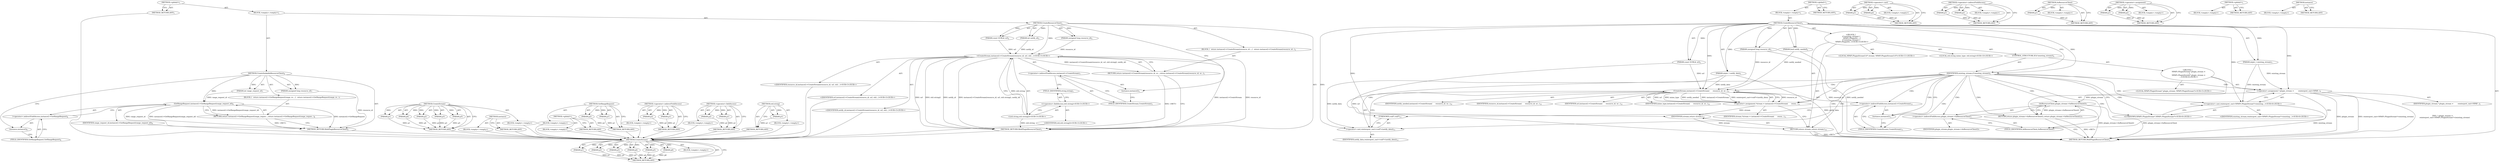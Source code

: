digraph "&lt;operator&gt;.fieldAccess" {
vulnerable_96 [label=<(METHOD,CreateStream)>];
vulnerable_97 [label=<(PARAM,p1)>];
vulnerable_98 [label=<(PARAM,p2)>];
vulnerable_99 [label=<(PARAM,p3)>];
vulnerable_100 [label=<(PARAM,p4)>];
vulnerable_101 [label=<(PARAM,p5)>];
vulnerable_102 [label=<(PARAM,p6)>];
vulnerable_103 [label=<(BLOCK,&lt;empty&gt;,&lt;empty&gt;)>];
vulnerable_104 [label=<(METHOD_RETURN,ANY)>];
vulnerable_6 [label=<(METHOD,&lt;global&gt;)<SUB>1</SUB>>];
vulnerable_7 [label=<(BLOCK,&lt;empty&gt;,&lt;empty&gt;)<SUB>1</SUB>>];
vulnerable_8 [label=<(METHOD,CreateResourceClient)<SUB>1</SUB>>];
vulnerable_9 [label=<(PARAM,unsigned long resource_id)<SUB>2</SUB>>];
vulnerable_10 [label=<(PARAM,const GURL&amp; url)<SUB>2</SUB>>];
vulnerable_11 [label=<(PARAM,bool notify_needed)<SUB>2</SUB>>];
vulnerable_12 [label=<(PARAM,intptr_t notify_data)<SUB>3</SUB>>];
vulnerable_13 [label=<(PARAM,intptr_t existing_stream)<SUB>3</SUB>>];
vulnerable_14 [label="<(BLOCK,{
  if (existing_stream) {
    NPAPI::PluginStr...,{
  if (existing_stream) {
    NPAPI::PluginStr...)<SUB>3</SUB>>"];
vulnerable_15 [label=<(CONTROL_STRUCTURE,IF,if (existing_stream))<SUB>4</SUB>>];
vulnerable_16 [label=<(IDENTIFIER,existing_stream,if (existing_stream))<SUB>4</SUB>>];
vulnerable_17 [label="<(BLOCK,{
    NPAPI::PluginStream* plugin_stream =
    ...,{
    NPAPI::PluginStream* plugin_stream =
    ...)<SUB>4</SUB>>"];
vulnerable_18 [label="<(LOCAL,NPAPI.PluginStream* plugin_stream: NPAPI.PluginStream*)<SUB>5</SUB>>"];
vulnerable_19 [label=<(&lt;operator&gt;.assignment,* plugin_stream =
        reinterpret_cast&lt;NPAP...)<SUB>5</SUB>>];
vulnerable_20 [label=<(IDENTIFIER,plugin_stream,* plugin_stream =
        reinterpret_cast&lt;NPAP...)<SUB>5</SUB>>];
vulnerable_21 [label="<(&lt;operator&gt;.cast,reinterpret_cast&lt;NPAPI::PluginStream*&gt;(existing...)<SUB>6</SUB>>"];
vulnerable_22 [label="<(UNKNOWN,NPAPI::PluginStream*,NPAPI::PluginStream*)<SUB>6</SUB>>"];
vulnerable_23 [label="<(IDENTIFIER,existing_stream,reinterpret_cast&lt;NPAPI::PluginStream*&gt;(existing...)<SUB>6</SUB>>"];
vulnerable_24 [label=<(RETURN,return plugin_stream-&gt;AsResourceClient();,return plugin_stream-&gt;AsResourceClient();)<SUB>7</SUB>>];
vulnerable_25 [label=<(AsResourceClient,plugin_stream-&gt;AsResourceClient())<SUB>7</SUB>>];
vulnerable_26 [label=<(&lt;operator&gt;.indirectFieldAccess,plugin_stream-&gt;AsResourceClient)<SUB>7</SUB>>];
vulnerable_27 [label=<(IDENTIFIER,plugin_stream,plugin_stream-&gt;AsResourceClient())<SUB>7</SUB>>];
vulnerable_28 [label=<(FIELD_IDENTIFIER,AsResourceClient,AsResourceClient)<SUB>7</SUB>>];
vulnerable_29 [label="<(LOCAL,std.string mime_type: std.string)<SUB>10</SUB>>"];
vulnerable_30 [label="<(LOCAL,NPAPI.PluginStreamUrl* stream: NPAPI.PluginStreamUrl*)<SUB>11</SUB>>"];
vulnerable_31 [label=<(&lt;operator&gt;.assignment,*stream = instance()-&gt;CreateStream(
      resou...)<SUB>11</SUB>>];
vulnerable_32 [label=<(IDENTIFIER,stream,*stream = instance()-&gt;CreateStream(
      resou...)<SUB>11</SUB>>];
vulnerable_33 [label=<(CreateStream,instance()-&gt;CreateStream(
      resource_id, ur...)<SUB>11</SUB>>];
vulnerable_34 [label=<(&lt;operator&gt;.indirectFieldAccess,instance()-&gt;CreateStream)<SUB>11</SUB>>];
vulnerable_35 [label=<(instance,instance())<SUB>11</SUB>>];
vulnerable_36 [label=<(FIELD_IDENTIFIER,CreateStream,CreateStream)<SUB>11</SUB>>];
vulnerable_37 [label=<(IDENTIFIER,resource_id,instance()-&gt;CreateStream(
      resource_id, ur...)<SUB>12</SUB>>];
vulnerable_38 [label=<(IDENTIFIER,url,instance()-&gt;CreateStream(
      resource_id, ur...)<SUB>12</SUB>>];
vulnerable_39 [label=<(IDENTIFIER,mime_type,instance()-&gt;CreateStream(
      resource_id, ur...)<SUB>12</SUB>>];
vulnerable_40 [label=<(IDENTIFIER,notify_needed,instance()-&gt;CreateStream(
      resource_id, ur...)<SUB>12</SUB>>];
vulnerable_41 [label=<(&lt;operator&gt;.cast,reinterpret_cast&lt;void*&gt;(notify_data))<SUB>13</SUB>>];
vulnerable_42 [label=<(UNKNOWN,void*,void*)<SUB>13</SUB>>];
vulnerable_43 [label=<(IDENTIFIER,notify_data,reinterpret_cast&lt;void*&gt;(notify_data))<SUB>13</SUB>>];
vulnerable_44 [label=<(RETURN,return stream;,return stream;)<SUB>14</SUB>>];
vulnerable_45 [label=<(IDENTIFIER,stream,return stream;)<SUB>14</SUB>>];
vulnerable_46 [label=<(METHOD_RETURN,WebPluginResourceClient)<SUB>1</SUB>>];
vulnerable_48 [label=<(METHOD_RETURN,ANY)<SUB>1</SUB>>];
vulnerable_82 [label=<(METHOD,&lt;operator&gt;.cast)>];
vulnerable_83 [label=<(PARAM,p1)>];
vulnerable_84 [label=<(PARAM,p2)>];
vulnerable_85 [label=<(BLOCK,&lt;empty&gt;,&lt;empty&gt;)>];
vulnerable_86 [label=<(METHOD_RETURN,ANY)>];
vulnerable_91 [label=<(METHOD,&lt;operator&gt;.indirectFieldAccess)>];
vulnerable_92 [label=<(PARAM,p1)>];
vulnerable_93 [label=<(PARAM,p2)>];
vulnerable_94 [label=<(BLOCK,&lt;empty&gt;,&lt;empty&gt;)>];
vulnerable_95 [label=<(METHOD_RETURN,ANY)>];
vulnerable_87 [label=<(METHOD,AsResourceClient)>];
vulnerable_88 [label=<(PARAM,p1)>];
vulnerable_89 [label=<(BLOCK,&lt;empty&gt;,&lt;empty&gt;)>];
vulnerable_90 [label=<(METHOD_RETURN,ANY)>];
vulnerable_77 [label=<(METHOD,&lt;operator&gt;.assignment)>];
vulnerable_78 [label=<(PARAM,p1)>];
vulnerable_79 [label=<(PARAM,p2)>];
vulnerable_80 [label=<(BLOCK,&lt;empty&gt;,&lt;empty&gt;)>];
vulnerable_81 [label=<(METHOD_RETURN,ANY)>];
vulnerable_71 [label=<(METHOD,&lt;global&gt;)<SUB>1</SUB>>];
vulnerable_72 [label=<(BLOCK,&lt;empty&gt;,&lt;empty&gt;)>];
vulnerable_73 [label=<(METHOD_RETURN,ANY)>];
vulnerable_105 [label=<(METHOD,instance)>];
vulnerable_106 [label=<(BLOCK,&lt;empty&gt;,&lt;empty&gt;)>];
vulnerable_107 [label=<(METHOD_RETURN,ANY)>];
fixed_76 [label=<(METHOD,std.string)>];
fixed_77 [label=<(PARAM,p1)>];
fixed_78 [label=<(BLOCK,&lt;empty&gt;,&lt;empty&gt;)>];
fixed_79 [label=<(METHOD_RETURN,ANY)>];
fixed_6 [label=<(METHOD,&lt;global&gt;)<SUB>1</SUB>>];
fixed_7 [label=<(BLOCK,&lt;empty&gt;,&lt;empty&gt;)<SUB>1</SUB>>];
fixed_8 [label=<(METHOD,CreateResourceClient)<SUB>1</SUB>>];
fixed_9 [label=<(PARAM,unsigned long resource_id)<SUB>2</SUB>>];
fixed_10 [label=<(PARAM,const GURL&amp; url)<SUB>2</SUB>>];
fixed_11 [label=<(PARAM,int notify_id)<SUB>2</SUB>>];
fixed_12 [label=<(BLOCK,{
  return instance()-&gt;CreateStream(resource_id...,{
  return instance()-&gt;CreateStream(resource_id...)<SUB>2</SUB>>];
fixed_13 [label=<(RETURN,return instance()-&gt;CreateStream(resource_id, ur...,return instance()-&gt;CreateStream(resource_id, ur...)<SUB>3</SUB>>];
fixed_14 [label="<(CreateStream,instance()-&gt;CreateStream(resource_id, url, std:...)<SUB>3</SUB>>"];
fixed_15 [label=<(&lt;operator&gt;.indirectFieldAccess,instance()-&gt;CreateStream)<SUB>3</SUB>>];
fixed_16 [label=<(instance,instance())<SUB>3</SUB>>];
fixed_17 [label=<(FIELD_IDENTIFIER,CreateStream,CreateStream)<SUB>3</SUB>>];
fixed_18 [label="<(IDENTIFIER,resource_id,instance()-&gt;CreateStream(resource_id, url, std:...)<SUB>3</SUB>>"];
fixed_19 [label="<(IDENTIFIER,url,instance()-&gt;CreateStream(resource_id, url, std:...)<SUB>3</SUB>>"];
fixed_20 [label="<(std.string,std::string())<SUB>3</SUB>>"];
fixed_21 [label="<(&lt;operator&gt;.fieldAccess,std::string)<SUB>3</SUB>>"];
fixed_22 [label="<(IDENTIFIER,std,std::string())<SUB>3</SUB>>"];
fixed_23 [label=<(FIELD_IDENTIFIER,string,string)<SUB>3</SUB>>];
fixed_24 [label="<(IDENTIFIER,notify_id,instance()-&gt;CreateStream(resource_id, url, std:...)<SUB>3</SUB>>"];
fixed_25 [label=<(METHOD_RETURN,WebPluginResourceClient)<SUB>1</SUB>>];
fixed_27 [label=<(METHOD,CreateSeekableResourceClient)<SUB>6</SUB>>];
fixed_28 [label=<(PARAM,unsigned long resource_id)<SUB>7</SUB>>];
fixed_29 [label=<(PARAM,int range_request_id)<SUB>7</SUB>>];
fixed_30 [label=<(BLOCK,{
  return instance()-&gt;GetRangeRequest(range_re...,{
  return instance()-&gt;GetRangeRequest(range_re...)<SUB>7</SUB>>];
fixed_31 [label=<(RETURN,return instance()-&gt;GetRangeRequest(range_reques...,return instance()-&gt;GetRangeRequest(range_reques...)<SUB>8</SUB>>];
fixed_32 [label=<(GetRangeRequest,instance()-&gt;GetRangeRequest(range_request_id))<SUB>8</SUB>>];
fixed_33 [label=<(&lt;operator&gt;.indirectFieldAccess,instance()-&gt;GetRangeRequest)<SUB>8</SUB>>];
fixed_34 [label=<(instance,instance())<SUB>8</SUB>>];
fixed_35 [label=<(FIELD_IDENTIFIER,GetRangeRequest,GetRangeRequest)<SUB>8</SUB>>];
fixed_36 [label=<(IDENTIFIER,range_request_id,instance()-&gt;GetRangeRequest(range_request_id))<SUB>8</SUB>>];
fixed_37 [label=<(METHOD_RETURN,WebPluginResourceClient)<SUB>6</SUB>>];
fixed_39 [label=<(METHOD_RETURN,ANY)<SUB>1</SUB>>];
fixed_60 [label=<(METHOD,CreateStream)>];
fixed_61 [label=<(PARAM,p1)>];
fixed_62 [label=<(PARAM,p2)>];
fixed_63 [label=<(PARAM,p3)>];
fixed_64 [label=<(PARAM,p4)>];
fixed_65 [label=<(PARAM,p5)>];
fixed_66 [label=<(BLOCK,&lt;empty&gt;,&lt;empty&gt;)>];
fixed_67 [label=<(METHOD_RETURN,ANY)>];
fixed_85 [label=<(METHOD,GetRangeRequest)>];
fixed_86 [label=<(PARAM,p1)>];
fixed_87 [label=<(PARAM,p2)>];
fixed_88 [label=<(BLOCK,&lt;empty&gt;,&lt;empty&gt;)>];
fixed_89 [label=<(METHOD_RETURN,ANY)>];
fixed_73 [label=<(METHOD,instance)>];
fixed_74 [label=<(BLOCK,&lt;empty&gt;,&lt;empty&gt;)>];
fixed_75 [label=<(METHOD_RETURN,ANY)>];
fixed_68 [label=<(METHOD,&lt;operator&gt;.indirectFieldAccess)>];
fixed_69 [label=<(PARAM,p1)>];
fixed_70 [label=<(PARAM,p2)>];
fixed_71 [label=<(BLOCK,&lt;empty&gt;,&lt;empty&gt;)>];
fixed_72 [label=<(METHOD_RETURN,ANY)>];
fixed_54 [label=<(METHOD,&lt;global&gt;)<SUB>1</SUB>>];
fixed_55 [label=<(BLOCK,&lt;empty&gt;,&lt;empty&gt;)>];
fixed_56 [label=<(METHOD_RETURN,ANY)>];
fixed_80 [label=<(METHOD,&lt;operator&gt;.fieldAccess)>];
fixed_81 [label=<(PARAM,p1)>];
fixed_82 [label=<(PARAM,p2)>];
fixed_83 [label=<(BLOCK,&lt;empty&gt;,&lt;empty&gt;)>];
fixed_84 [label=<(METHOD_RETURN,ANY)>];
vulnerable_96 -> vulnerable_97  [key=0, label="AST: "];
vulnerable_96 -> vulnerable_97  [key=1, label="DDG: "];
vulnerable_96 -> vulnerable_103  [key=0, label="AST: "];
vulnerable_96 -> vulnerable_98  [key=0, label="AST: "];
vulnerable_96 -> vulnerable_98  [key=1, label="DDG: "];
vulnerable_96 -> vulnerable_104  [key=0, label="AST: "];
vulnerable_96 -> vulnerable_104  [key=1, label="CFG: "];
vulnerable_96 -> vulnerable_99  [key=0, label="AST: "];
vulnerable_96 -> vulnerable_99  [key=1, label="DDG: "];
vulnerable_96 -> vulnerable_100  [key=0, label="AST: "];
vulnerable_96 -> vulnerable_100  [key=1, label="DDG: "];
vulnerable_96 -> vulnerable_101  [key=0, label="AST: "];
vulnerable_96 -> vulnerable_101  [key=1, label="DDG: "];
vulnerable_96 -> vulnerable_102  [key=0, label="AST: "];
vulnerable_96 -> vulnerable_102  [key=1, label="DDG: "];
vulnerable_97 -> vulnerable_104  [key=0, label="DDG: p1"];
vulnerable_98 -> vulnerable_104  [key=0, label="DDG: p2"];
vulnerable_99 -> vulnerable_104  [key=0, label="DDG: p3"];
vulnerable_100 -> vulnerable_104  [key=0, label="DDG: p4"];
vulnerable_101 -> vulnerable_104  [key=0, label="DDG: p5"];
vulnerable_102 -> vulnerable_104  [key=0, label="DDG: p6"];
vulnerable_6 -> vulnerable_7  [key=0, label="AST: "];
vulnerable_6 -> vulnerable_48  [key=0, label="AST: "];
vulnerable_6 -> vulnerable_48  [key=1, label="CFG: "];
vulnerable_7 -> vulnerable_8  [key=0, label="AST: "];
vulnerable_8 -> vulnerable_9  [key=0, label="AST: "];
vulnerable_8 -> vulnerable_9  [key=1, label="DDG: "];
vulnerable_8 -> vulnerable_10  [key=0, label="AST: "];
vulnerable_8 -> vulnerable_10  [key=1, label="DDG: "];
vulnerable_8 -> vulnerable_11  [key=0, label="AST: "];
vulnerable_8 -> vulnerable_11  [key=1, label="DDG: "];
vulnerable_8 -> vulnerable_12  [key=0, label="AST: "];
vulnerable_8 -> vulnerable_12  [key=1, label="DDG: "];
vulnerable_8 -> vulnerable_13  [key=0, label="AST: "];
vulnerable_8 -> vulnerable_13  [key=1, label="DDG: "];
vulnerable_8 -> vulnerable_14  [key=0, label="AST: "];
vulnerable_8 -> vulnerable_46  [key=0, label="AST: "];
vulnerable_8 -> vulnerable_16  [key=0, label="CFG: "];
vulnerable_8 -> vulnerable_16  [key=1, label="DDG: "];
vulnerable_8 -> vulnerable_45  [key=0, label="DDG: "];
vulnerable_8 -> vulnerable_19  [key=0, label="DDG: "];
vulnerable_8 -> vulnerable_33  [key=0, label="DDG: "];
vulnerable_8 -> vulnerable_41  [key=0, label="DDG: "];
vulnerable_8 -> vulnerable_21  [key=0, label="DDG: "];
vulnerable_9 -> vulnerable_46  [key=0, label="DDG: resource_id"];
vulnerable_9 -> vulnerable_33  [key=0, label="DDG: resource_id"];
vulnerable_10 -> vulnerable_46  [key=0, label="DDG: url"];
vulnerable_10 -> vulnerable_33  [key=0, label="DDG: url"];
vulnerable_11 -> vulnerable_46  [key=0, label="DDG: notify_needed"];
vulnerable_11 -> vulnerable_33  [key=0, label="DDG: notify_needed"];
vulnerable_12 -> vulnerable_46  [key=0, label="DDG: notify_data"];
vulnerable_12 -> vulnerable_33  [key=0, label="DDG: notify_data"];
vulnerable_12 -> vulnerable_41  [key=0, label="DDG: notify_data"];
vulnerable_13 -> vulnerable_19  [key=0, label="DDG: existing_stream"];
vulnerable_13 -> vulnerable_21  [key=0, label="DDG: existing_stream"];
vulnerable_14 -> vulnerable_15  [key=0, label="AST: "];
vulnerable_14 -> vulnerable_29  [key=0, label="AST: "];
vulnerable_14 -> vulnerable_30  [key=0, label="AST: "];
vulnerable_14 -> vulnerable_31  [key=0, label="AST: "];
vulnerable_14 -> vulnerable_44  [key=0, label="AST: "];
vulnerable_15 -> vulnerable_16  [key=0, label="AST: "];
vulnerable_15 -> vulnerable_17  [key=0, label="AST: "];
vulnerable_16 -> vulnerable_22  [key=0, label="CFG: "];
vulnerable_16 -> vulnerable_22  [key=1, label="CDG: "];
vulnerable_16 -> vulnerable_35  [key=0, label="CFG: "];
vulnerable_16 -> vulnerable_35  [key=1, label="CDG: "];
vulnerable_16 -> vulnerable_24  [key=0, label="CDG: "];
vulnerable_16 -> vulnerable_34  [key=0, label="CDG: "];
vulnerable_16 -> vulnerable_21  [key=0, label="CDG: "];
vulnerable_16 -> vulnerable_33  [key=0, label="CDG: "];
vulnerable_16 -> vulnerable_26  [key=0, label="CDG: "];
vulnerable_16 -> vulnerable_42  [key=0, label="CDG: "];
vulnerable_16 -> vulnerable_19  [key=0, label="CDG: "];
vulnerable_16 -> vulnerable_28  [key=0, label="CDG: "];
vulnerable_16 -> vulnerable_36  [key=0, label="CDG: "];
vulnerable_16 -> vulnerable_25  [key=0, label="CDG: "];
vulnerable_16 -> vulnerable_41  [key=0, label="CDG: "];
vulnerable_16 -> vulnerable_44  [key=0, label="CDG: "];
vulnerable_16 -> vulnerable_31  [key=0, label="CDG: "];
vulnerable_17 -> vulnerable_18  [key=0, label="AST: "];
vulnerable_17 -> vulnerable_19  [key=0, label="AST: "];
vulnerable_17 -> vulnerable_24  [key=0, label="AST: "];
vulnerable_19 -> vulnerable_20  [key=0, label="AST: "];
vulnerable_19 -> vulnerable_21  [key=0, label="AST: "];
vulnerable_19 -> vulnerable_28  [key=0, label="CFG: "];
vulnerable_19 -> vulnerable_46  [key=0, label="DDG: plugin_stream"];
vulnerable_19 -> vulnerable_46  [key=1, label="DDG: reinterpret_cast&lt;NPAPI::PluginStream*&gt;(existing_stream)"];
vulnerable_19 -> vulnerable_46  [key=2, label="DDG: * plugin_stream =
        reinterpret_cast&lt;NPAPI::PluginStream*&gt;(existing_stream)"];
vulnerable_19 -> vulnerable_25  [key=0, label="DDG: plugin_stream"];
vulnerable_21 -> vulnerable_22  [key=0, label="AST: "];
vulnerable_21 -> vulnerable_23  [key=0, label="AST: "];
vulnerable_21 -> vulnerable_19  [key=0, label="CFG: "];
vulnerable_21 -> vulnerable_46  [key=0, label="DDG: existing_stream"];
vulnerable_22 -> vulnerable_21  [key=0, label="CFG: "];
vulnerable_24 -> vulnerable_25  [key=0, label="AST: "];
vulnerable_24 -> vulnerable_46  [key=0, label="CFG: "];
vulnerable_24 -> vulnerable_46  [key=1, label="DDG: &lt;RET&gt;"];
vulnerable_25 -> vulnerable_26  [key=0, label="AST: "];
vulnerable_25 -> vulnerable_24  [key=0, label="CFG: "];
vulnerable_25 -> vulnerable_24  [key=1, label="DDG: plugin_stream-&gt;AsResourceClient()"];
vulnerable_25 -> vulnerable_46  [key=0, label="DDG: plugin_stream-&gt;AsResourceClient"];
vulnerable_25 -> vulnerable_46  [key=1, label="DDG: plugin_stream-&gt;AsResourceClient()"];
vulnerable_26 -> vulnerable_27  [key=0, label="AST: "];
vulnerable_26 -> vulnerable_28  [key=0, label="AST: "];
vulnerable_26 -> vulnerable_25  [key=0, label="CFG: "];
vulnerable_28 -> vulnerable_26  [key=0, label="CFG: "];
vulnerable_31 -> vulnerable_32  [key=0, label="AST: "];
vulnerable_31 -> vulnerable_33  [key=0, label="AST: "];
vulnerable_31 -> vulnerable_44  [key=0, label="CFG: "];
vulnerable_31 -> vulnerable_45  [key=0, label="DDG: stream"];
vulnerable_33 -> vulnerable_34  [key=0, label="AST: "];
vulnerable_33 -> vulnerable_37  [key=0, label="AST: "];
vulnerable_33 -> vulnerable_38  [key=0, label="AST: "];
vulnerable_33 -> vulnerable_39  [key=0, label="AST: "];
vulnerable_33 -> vulnerable_40  [key=0, label="AST: "];
vulnerable_33 -> vulnerable_41  [key=0, label="AST: "];
vulnerable_33 -> vulnerable_31  [key=0, label="CFG: "];
vulnerable_33 -> vulnerable_31  [key=1, label="DDG: resource_id"];
vulnerable_33 -> vulnerable_31  [key=2, label="DDG: url"];
vulnerable_33 -> vulnerable_31  [key=3, label="DDG: mime_type"];
vulnerable_33 -> vulnerable_31  [key=4, label="DDG: notify_needed"];
vulnerable_33 -> vulnerable_31  [key=5, label="DDG: instance()-&gt;CreateStream"];
vulnerable_33 -> vulnerable_31  [key=6, label="DDG: reinterpret_cast&lt;void*&gt;(notify_data)"];
vulnerable_34 -> vulnerable_35  [key=0, label="AST: "];
vulnerable_34 -> vulnerable_36  [key=0, label="AST: "];
vulnerable_34 -> vulnerable_42  [key=0, label="CFG: "];
vulnerable_35 -> vulnerable_36  [key=0, label="CFG: "];
vulnerable_36 -> vulnerable_34  [key=0, label="CFG: "];
vulnerable_41 -> vulnerable_42  [key=0, label="AST: "];
vulnerable_41 -> vulnerable_43  [key=0, label="AST: "];
vulnerable_41 -> vulnerable_33  [key=0, label="CFG: "];
vulnerable_42 -> vulnerable_41  [key=0, label="CFG: "];
vulnerable_44 -> vulnerable_45  [key=0, label="AST: "];
vulnerable_44 -> vulnerable_46  [key=0, label="CFG: "];
vulnerable_44 -> vulnerable_46  [key=1, label="DDG: &lt;RET&gt;"];
vulnerable_45 -> vulnerable_44  [key=0, label="DDG: stream"];
vulnerable_82 -> vulnerable_83  [key=0, label="AST: "];
vulnerable_82 -> vulnerable_83  [key=1, label="DDG: "];
vulnerable_82 -> vulnerable_85  [key=0, label="AST: "];
vulnerable_82 -> vulnerable_84  [key=0, label="AST: "];
vulnerable_82 -> vulnerable_84  [key=1, label="DDG: "];
vulnerable_82 -> vulnerable_86  [key=0, label="AST: "];
vulnerable_82 -> vulnerable_86  [key=1, label="CFG: "];
vulnerable_83 -> vulnerable_86  [key=0, label="DDG: p1"];
vulnerable_84 -> vulnerable_86  [key=0, label="DDG: p2"];
vulnerable_91 -> vulnerable_92  [key=0, label="AST: "];
vulnerable_91 -> vulnerable_92  [key=1, label="DDG: "];
vulnerable_91 -> vulnerable_94  [key=0, label="AST: "];
vulnerable_91 -> vulnerable_93  [key=0, label="AST: "];
vulnerable_91 -> vulnerable_93  [key=1, label="DDG: "];
vulnerable_91 -> vulnerable_95  [key=0, label="AST: "];
vulnerable_91 -> vulnerable_95  [key=1, label="CFG: "];
vulnerable_92 -> vulnerable_95  [key=0, label="DDG: p1"];
vulnerable_93 -> vulnerable_95  [key=0, label="DDG: p2"];
vulnerable_87 -> vulnerable_88  [key=0, label="AST: "];
vulnerable_87 -> vulnerable_88  [key=1, label="DDG: "];
vulnerable_87 -> vulnerable_89  [key=0, label="AST: "];
vulnerable_87 -> vulnerable_90  [key=0, label="AST: "];
vulnerable_87 -> vulnerable_90  [key=1, label="CFG: "];
vulnerable_88 -> vulnerable_90  [key=0, label="DDG: p1"];
vulnerable_77 -> vulnerable_78  [key=0, label="AST: "];
vulnerable_77 -> vulnerable_78  [key=1, label="DDG: "];
vulnerable_77 -> vulnerable_80  [key=0, label="AST: "];
vulnerable_77 -> vulnerable_79  [key=0, label="AST: "];
vulnerable_77 -> vulnerable_79  [key=1, label="DDG: "];
vulnerable_77 -> vulnerable_81  [key=0, label="AST: "];
vulnerable_77 -> vulnerable_81  [key=1, label="CFG: "];
vulnerable_78 -> vulnerable_81  [key=0, label="DDG: p1"];
vulnerable_79 -> vulnerable_81  [key=0, label="DDG: p2"];
vulnerable_71 -> vulnerable_72  [key=0, label="AST: "];
vulnerable_71 -> vulnerable_73  [key=0, label="AST: "];
vulnerable_71 -> vulnerable_73  [key=1, label="CFG: "];
vulnerable_105 -> vulnerable_106  [key=0, label="AST: "];
vulnerable_105 -> vulnerable_107  [key=0, label="AST: "];
vulnerable_105 -> vulnerable_107  [key=1, label="CFG: "];
fixed_76 -> fixed_77  [key=0, label="AST: "];
fixed_76 -> fixed_77  [key=1, label="DDG: "];
fixed_76 -> fixed_78  [key=0, label="AST: "];
fixed_76 -> fixed_79  [key=0, label="AST: "];
fixed_76 -> fixed_79  [key=1, label="CFG: "];
fixed_77 -> fixed_79  [key=0, label="DDG: p1"];
fixed_78 -> vulnerable_96  [key=0];
fixed_79 -> vulnerable_96  [key=0];
fixed_6 -> fixed_7  [key=0, label="AST: "];
fixed_6 -> fixed_39  [key=0, label="AST: "];
fixed_6 -> fixed_39  [key=1, label="CFG: "];
fixed_7 -> fixed_8  [key=0, label="AST: "];
fixed_7 -> fixed_27  [key=0, label="AST: "];
fixed_8 -> fixed_9  [key=0, label="AST: "];
fixed_8 -> fixed_9  [key=1, label="DDG: "];
fixed_8 -> fixed_10  [key=0, label="AST: "];
fixed_8 -> fixed_10  [key=1, label="DDG: "];
fixed_8 -> fixed_11  [key=0, label="AST: "];
fixed_8 -> fixed_11  [key=1, label="DDG: "];
fixed_8 -> fixed_12  [key=0, label="AST: "];
fixed_8 -> fixed_25  [key=0, label="AST: "];
fixed_8 -> fixed_16  [key=0, label="CFG: "];
fixed_8 -> fixed_14  [key=0, label="DDG: "];
fixed_9 -> fixed_14  [key=0, label="DDG: resource_id"];
fixed_10 -> fixed_14  [key=0, label="DDG: url"];
fixed_11 -> fixed_14  [key=0, label="DDG: notify_id"];
fixed_12 -> fixed_13  [key=0, label="AST: "];
fixed_13 -> fixed_14  [key=0, label="AST: "];
fixed_13 -> fixed_25  [key=0, label="CFG: "];
fixed_13 -> fixed_25  [key=1, label="DDG: &lt;RET&gt;"];
fixed_14 -> fixed_15  [key=0, label="AST: "];
fixed_14 -> fixed_18  [key=0, label="AST: "];
fixed_14 -> fixed_19  [key=0, label="AST: "];
fixed_14 -> fixed_20  [key=0, label="AST: "];
fixed_14 -> fixed_24  [key=0, label="AST: "];
fixed_14 -> fixed_13  [key=0, label="CFG: "];
fixed_14 -> fixed_13  [key=1, label="DDG: instance()-&gt;CreateStream(resource_id, url, std::string(), notify_id)"];
fixed_14 -> fixed_25  [key=0, label="DDG: instance()-&gt;CreateStream"];
fixed_14 -> fixed_25  [key=1, label="DDG: resource_id"];
fixed_14 -> fixed_25  [key=2, label="DDG: url"];
fixed_14 -> fixed_25  [key=3, label="DDG: std::string()"];
fixed_14 -> fixed_25  [key=4, label="DDG: notify_id"];
fixed_14 -> fixed_25  [key=5, label="DDG: instance()-&gt;CreateStream(resource_id, url, std::string(), notify_id)"];
fixed_15 -> fixed_16  [key=0, label="AST: "];
fixed_15 -> fixed_17  [key=0, label="AST: "];
fixed_15 -> fixed_23  [key=0, label="CFG: "];
fixed_16 -> fixed_17  [key=0, label="CFG: "];
fixed_17 -> fixed_15  [key=0, label="CFG: "];
fixed_18 -> vulnerable_96  [key=0];
fixed_19 -> vulnerable_96  [key=0];
fixed_20 -> fixed_21  [key=0, label="AST: "];
fixed_20 -> fixed_14  [key=0, label="CFG: "];
fixed_20 -> fixed_14  [key=1, label="DDG: std::string"];
fixed_20 -> fixed_25  [key=0, label="DDG: std::string"];
fixed_21 -> fixed_22  [key=0, label="AST: "];
fixed_21 -> fixed_23  [key=0, label="AST: "];
fixed_21 -> fixed_20  [key=0, label="CFG: "];
fixed_22 -> vulnerable_96  [key=0];
fixed_23 -> fixed_21  [key=0, label="CFG: "];
fixed_24 -> vulnerable_96  [key=0];
fixed_25 -> vulnerable_96  [key=0];
fixed_27 -> fixed_28  [key=0, label="AST: "];
fixed_27 -> fixed_28  [key=1, label="DDG: "];
fixed_27 -> fixed_29  [key=0, label="AST: "];
fixed_27 -> fixed_29  [key=1, label="DDG: "];
fixed_27 -> fixed_30  [key=0, label="AST: "];
fixed_27 -> fixed_37  [key=0, label="AST: "];
fixed_27 -> fixed_34  [key=0, label="CFG: "];
fixed_27 -> fixed_32  [key=0, label="DDG: "];
fixed_28 -> fixed_37  [key=0, label="DDG: resource_id"];
fixed_29 -> fixed_32  [key=0, label="DDG: range_request_id"];
fixed_30 -> fixed_31  [key=0, label="AST: "];
fixed_31 -> fixed_32  [key=0, label="AST: "];
fixed_31 -> fixed_37  [key=0, label="CFG: "];
fixed_31 -> fixed_37  [key=1, label="DDG: &lt;RET&gt;"];
fixed_32 -> fixed_33  [key=0, label="AST: "];
fixed_32 -> fixed_36  [key=0, label="AST: "];
fixed_32 -> fixed_31  [key=0, label="CFG: "];
fixed_32 -> fixed_31  [key=1, label="DDG: instance()-&gt;GetRangeRequest(range_request_id)"];
fixed_32 -> fixed_37  [key=0, label="DDG: instance()-&gt;GetRangeRequest"];
fixed_32 -> fixed_37  [key=1, label="DDG: range_request_id"];
fixed_32 -> fixed_37  [key=2, label="DDG: instance()-&gt;GetRangeRequest(range_request_id)"];
fixed_33 -> fixed_34  [key=0, label="AST: "];
fixed_33 -> fixed_35  [key=0, label="AST: "];
fixed_33 -> fixed_32  [key=0, label="CFG: "];
fixed_34 -> fixed_35  [key=0, label="CFG: "];
fixed_35 -> fixed_33  [key=0, label="CFG: "];
fixed_36 -> vulnerable_96  [key=0];
fixed_37 -> vulnerable_96  [key=0];
fixed_39 -> vulnerable_96  [key=0];
fixed_60 -> fixed_61  [key=0, label="AST: "];
fixed_60 -> fixed_61  [key=1, label="DDG: "];
fixed_60 -> fixed_66  [key=0, label="AST: "];
fixed_60 -> fixed_62  [key=0, label="AST: "];
fixed_60 -> fixed_62  [key=1, label="DDG: "];
fixed_60 -> fixed_67  [key=0, label="AST: "];
fixed_60 -> fixed_67  [key=1, label="CFG: "];
fixed_60 -> fixed_63  [key=0, label="AST: "];
fixed_60 -> fixed_63  [key=1, label="DDG: "];
fixed_60 -> fixed_64  [key=0, label="AST: "];
fixed_60 -> fixed_64  [key=1, label="DDG: "];
fixed_60 -> fixed_65  [key=0, label="AST: "];
fixed_60 -> fixed_65  [key=1, label="DDG: "];
fixed_61 -> fixed_67  [key=0, label="DDG: p1"];
fixed_62 -> fixed_67  [key=0, label="DDG: p2"];
fixed_63 -> fixed_67  [key=0, label="DDG: p3"];
fixed_64 -> fixed_67  [key=0, label="DDG: p4"];
fixed_65 -> fixed_67  [key=0, label="DDG: p5"];
fixed_66 -> vulnerable_96  [key=0];
fixed_67 -> vulnerable_96  [key=0];
fixed_85 -> fixed_86  [key=0, label="AST: "];
fixed_85 -> fixed_86  [key=1, label="DDG: "];
fixed_85 -> fixed_88  [key=0, label="AST: "];
fixed_85 -> fixed_87  [key=0, label="AST: "];
fixed_85 -> fixed_87  [key=1, label="DDG: "];
fixed_85 -> fixed_89  [key=0, label="AST: "];
fixed_85 -> fixed_89  [key=1, label="CFG: "];
fixed_86 -> fixed_89  [key=0, label="DDG: p1"];
fixed_87 -> fixed_89  [key=0, label="DDG: p2"];
fixed_88 -> vulnerable_96  [key=0];
fixed_89 -> vulnerable_96  [key=0];
fixed_73 -> fixed_74  [key=0, label="AST: "];
fixed_73 -> fixed_75  [key=0, label="AST: "];
fixed_73 -> fixed_75  [key=1, label="CFG: "];
fixed_74 -> vulnerable_96  [key=0];
fixed_75 -> vulnerable_96  [key=0];
fixed_68 -> fixed_69  [key=0, label="AST: "];
fixed_68 -> fixed_69  [key=1, label="DDG: "];
fixed_68 -> fixed_71  [key=0, label="AST: "];
fixed_68 -> fixed_70  [key=0, label="AST: "];
fixed_68 -> fixed_70  [key=1, label="DDG: "];
fixed_68 -> fixed_72  [key=0, label="AST: "];
fixed_68 -> fixed_72  [key=1, label="CFG: "];
fixed_69 -> fixed_72  [key=0, label="DDG: p1"];
fixed_70 -> fixed_72  [key=0, label="DDG: p2"];
fixed_71 -> vulnerable_96  [key=0];
fixed_72 -> vulnerable_96  [key=0];
fixed_54 -> fixed_55  [key=0, label="AST: "];
fixed_54 -> fixed_56  [key=0, label="AST: "];
fixed_54 -> fixed_56  [key=1, label="CFG: "];
fixed_55 -> vulnerable_96  [key=0];
fixed_56 -> vulnerable_96  [key=0];
fixed_80 -> fixed_81  [key=0, label="AST: "];
fixed_80 -> fixed_81  [key=1, label="DDG: "];
fixed_80 -> fixed_83  [key=0, label="AST: "];
fixed_80 -> fixed_82  [key=0, label="AST: "];
fixed_80 -> fixed_82  [key=1, label="DDG: "];
fixed_80 -> fixed_84  [key=0, label="AST: "];
fixed_80 -> fixed_84  [key=1, label="CFG: "];
fixed_81 -> fixed_84  [key=0, label="DDG: p1"];
fixed_82 -> fixed_84  [key=0, label="DDG: p2"];
fixed_83 -> vulnerable_96  [key=0];
fixed_84 -> vulnerable_96  [key=0];
}

